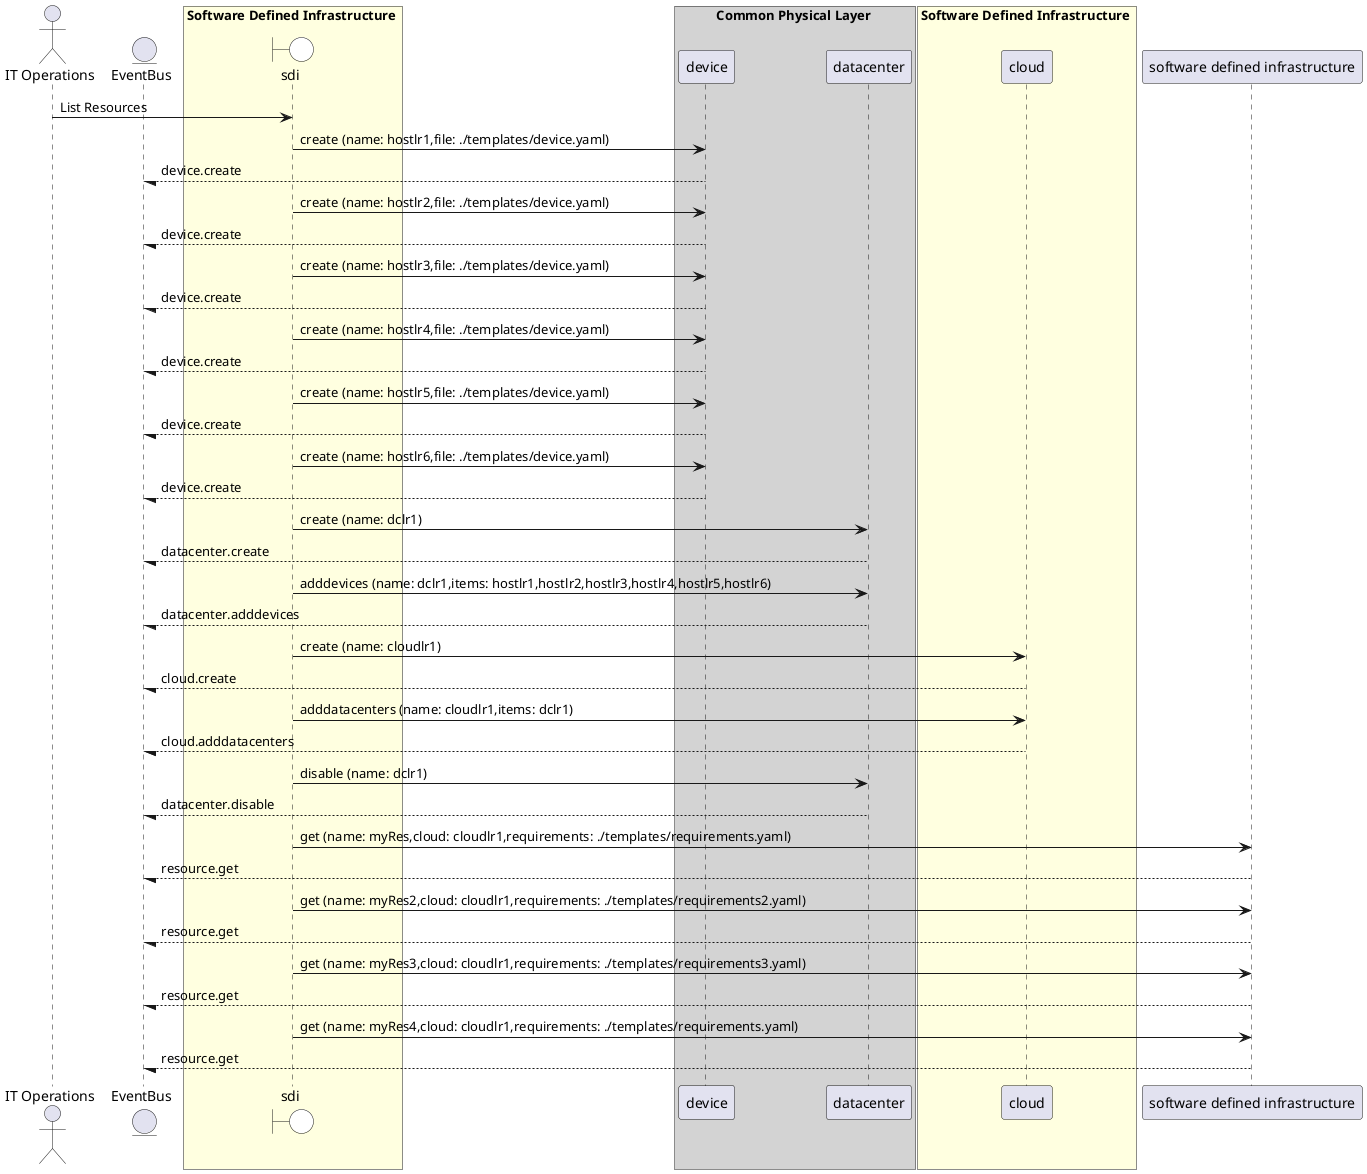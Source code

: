 @startuml

actor "IT Operations"


entity EventBus

box Software Defined Infrastructure #lightyellow
    boundary sdi #white
end box


box Common Physical Layer #lightgray
            participant device
            participant datacenter
    end box

box Software Defined Infrastructure #lightyellow
            participant cloud
    end box


"IT Operations" -> sdi: List Resources

    sdi -> "device": create (name: hostlr1,file: ./templates/device.yaml)

    "device" --/ EventBus: device.create

    sdi -> "device": create (name: hostlr2,file: ./templates/device.yaml)

    "device" --/ EventBus: device.create

    sdi -> "device": create (name: hostlr3,file: ./templates/device.yaml)

    "device" --/ EventBus: device.create

    sdi -> "device": create (name: hostlr4,file: ./templates/device.yaml)

    "device" --/ EventBus: device.create

    sdi -> "device": create (name: hostlr5,file: ./templates/device.yaml)

    "device" --/ EventBus: device.create

    sdi -> "device": create (name: hostlr6,file: ./templates/device.yaml)

    "device" --/ EventBus: device.create

    sdi -> "datacenter": create (name: dclr1)

    "datacenter" --/ EventBus: datacenter.create

    sdi -> "datacenter": adddevices (name: dclr1,items: hostlr1,hostlr2,hostlr3,hostlr4,hostlr5,hostlr6)

    "datacenter" --/ EventBus: datacenter.adddevices

    sdi -> "cloud": create (name: cloudlr1)

    "cloud" --/ EventBus: cloud.create

    sdi -> "cloud": adddatacenters (name: cloudlr1,items: dclr1)

    "cloud" --/ EventBus: cloud.adddatacenters

    sdi -> "datacenter": disable (name: dclr1)

    "datacenter" --/ EventBus: datacenter.disable

    sdi -> "software defined infrastructure": get (name: myRes,cloud: cloudlr1,requirements: ./templates/requirements.yaml)

    "software defined infrastructure" --/ EventBus: resource.get

    sdi -> "software defined infrastructure": get (name: myRes2,cloud: cloudlr1,requirements: ./templates/requirements2.yaml)

    "software defined infrastructure" --/ EventBus: resource.get

    sdi -> "software defined infrastructure": get (name: myRes3,cloud: cloudlr1,requirements: ./templates/requirements3.yaml)

    "software defined infrastructure" --/ EventBus: resource.get

    sdi -> "software defined infrastructure": get (name: myRes4,cloud: cloudlr1,requirements: ./templates/requirements.yaml)

    "software defined infrastructure" --/ EventBus: resource.get



@enduml
